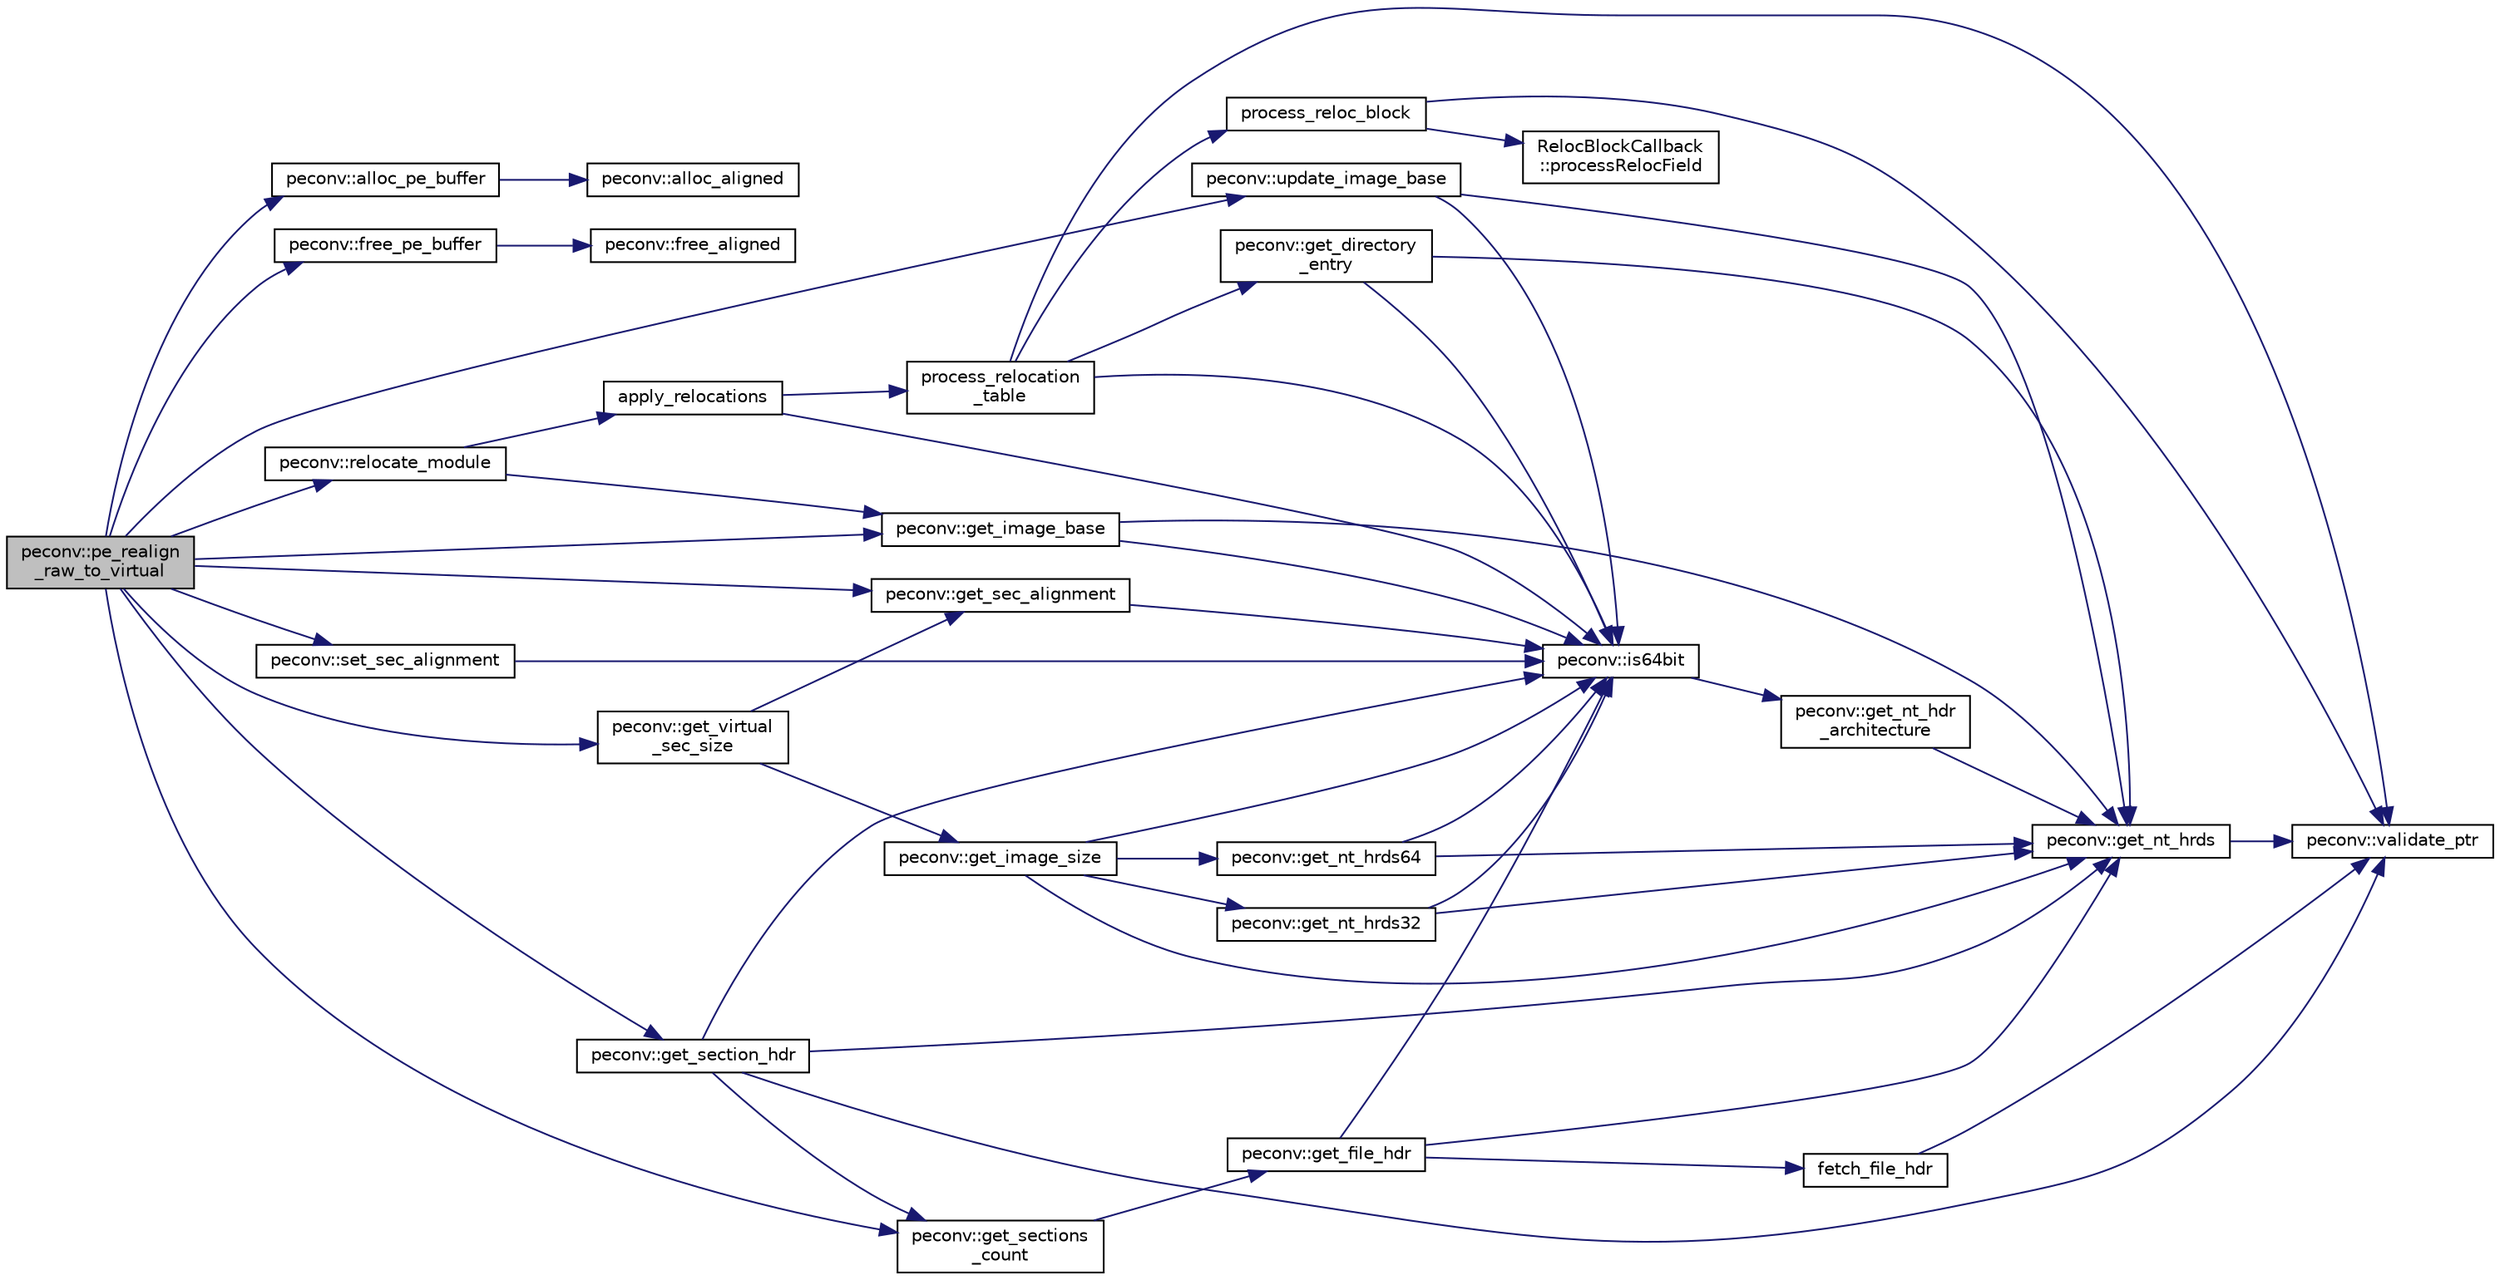 digraph "peconv::pe_realign_raw_to_virtual"
{
 // LATEX_PDF_SIZE
  edge [fontname="Helvetica",fontsize="10",labelfontname="Helvetica",labelfontsize="10"];
  node [fontname="Helvetica",fontsize="10",shape=record];
  rankdir="LR";
  Node1 [label="peconv::pe_realign\l_raw_to_virtual",height=0.2,width=0.4,color="black", fillcolor="grey75", style="filled", fontcolor="black",tooltip=" "];
  Node1 -> Node2 [color="midnightblue",fontsize="10",style="solid",fontname="Helvetica"];
  Node2 [label="peconv::alloc_pe_buffer",height=0.2,width=0.4,color="black", fillcolor="white", style="filled",URL="$namespacepeconv.html#a92647f207ca261ca38ff516943501dd1",tooltip=" "];
  Node2 -> Node3 [color="midnightblue",fontsize="10",style="solid",fontname="Helvetica"];
  Node3 [label="peconv::alloc_aligned",height=0.2,width=0.4,color="black", fillcolor="white", style="filled",URL="$namespacepeconv.html#a3df24248b3c8c9be64db51a405486923",tooltip=" "];
  Node1 -> Node4 [color="midnightblue",fontsize="10",style="solid",fontname="Helvetica"];
  Node4 [label="peconv::free_pe_buffer",height=0.2,width=0.4,color="black", fillcolor="white", style="filled",URL="$namespacepeconv.html#a839f04fa06f311e3270a4305421ad35f",tooltip=" "];
  Node4 -> Node5 [color="midnightblue",fontsize="10",style="solid",fontname="Helvetica"];
  Node5 [label="peconv::free_aligned",height=0.2,width=0.4,color="black", fillcolor="white", style="filled",URL="$namespacepeconv.html#a0e37c28aa6d21070a623054c52126531",tooltip=" "];
  Node1 -> Node6 [color="midnightblue",fontsize="10",style="solid",fontname="Helvetica"];
  Node6 [label="peconv::get_image_base",height=0.2,width=0.4,color="black", fillcolor="white", style="filled",URL="$namespacepeconv.html#a413347caca570436e87a5dedc988660d",tooltip=" "];
  Node6 -> Node7 [color="midnightblue",fontsize="10",style="solid",fontname="Helvetica"];
  Node7 [label="peconv::get_nt_hrds",height=0.2,width=0.4,color="black", fillcolor="white", style="filled",URL="$namespacepeconv.html#a69b35d1e381950218ac4f2bc3c9846fe",tooltip=" "];
  Node7 -> Node8 [color="midnightblue",fontsize="10",style="solid",fontname="Helvetica"];
  Node8 [label="peconv::validate_ptr",height=0.2,width=0.4,color="black", fillcolor="white", style="filled",URL="$namespacepeconv.html#a02f2984cee1eddb5e883917f2c231016",tooltip=" "];
  Node6 -> Node9 [color="midnightblue",fontsize="10",style="solid",fontname="Helvetica"];
  Node9 [label="peconv::is64bit",height=0.2,width=0.4,color="black", fillcolor="white", style="filled",URL="$namespacepeconv.html#aa66eb25442292a01f9fcd0f1e4da899f",tooltip=" "];
  Node9 -> Node10 [color="midnightblue",fontsize="10",style="solid",fontname="Helvetica"];
  Node10 [label="peconv::get_nt_hdr\l_architecture",height=0.2,width=0.4,color="black", fillcolor="white", style="filled",URL="$namespacepeconv.html#a1621d9ae5ce1a3a0be6a9fa77c7bf59b",tooltip=" "];
  Node10 -> Node7 [color="midnightblue",fontsize="10",style="solid",fontname="Helvetica"];
  Node1 -> Node11 [color="midnightblue",fontsize="10",style="solid",fontname="Helvetica"];
  Node11 [label="peconv::get_sec_alignment",height=0.2,width=0.4,color="black", fillcolor="white", style="filled",URL="$namespacepeconv.html#aa040616c6dec10cb9d9f3dc9ffbcb68c",tooltip=" "];
  Node11 -> Node9 [color="midnightblue",fontsize="10",style="solid",fontname="Helvetica"];
  Node1 -> Node12 [color="midnightblue",fontsize="10",style="solid",fontname="Helvetica"];
  Node12 [label="peconv::get_section_hdr",height=0.2,width=0.4,color="black", fillcolor="white", style="filled",URL="$namespacepeconv.html#a63cc4b1dadd9eb341c2d453e65d1ef4c",tooltip=" "];
  Node12 -> Node7 [color="midnightblue",fontsize="10",style="solid",fontname="Helvetica"];
  Node12 -> Node13 [color="midnightblue",fontsize="10",style="solid",fontname="Helvetica"];
  Node13 [label="peconv::get_sections\l_count",height=0.2,width=0.4,color="black", fillcolor="white", style="filled",URL="$namespacepeconv.html#ab2271a167be8077d8ca0ab9b9bf9483f",tooltip=" "];
  Node13 -> Node14 [color="midnightblue",fontsize="10",style="solid",fontname="Helvetica"];
  Node14 [label="peconv::get_file_hdr",height=0.2,width=0.4,color="black", fillcolor="white", style="filled",URL="$namespacepeconv.html#a30c642b479e9bd27a66332b73d65cabb",tooltip=" "];
  Node14 -> Node15 [color="midnightblue",fontsize="10",style="solid",fontname="Helvetica"];
  Node15 [label="fetch_file_hdr",height=0.2,width=0.4,color="black", fillcolor="white", style="filled",URL="$pe__hdrs__helper_8cpp.html#a1de4bb4b596838882f60e7b5ebdb844c",tooltip=" "];
  Node15 -> Node8 [color="midnightblue",fontsize="10",style="solid",fontname="Helvetica"];
  Node14 -> Node7 [color="midnightblue",fontsize="10",style="solid",fontname="Helvetica"];
  Node14 -> Node9 [color="midnightblue",fontsize="10",style="solid",fontname="Helvetica"];
  Node12 -> Node9 [color="midnightblue",fontsize="10",style="solid",fontname="Helvetica"];
  Node12 -> Node8 [color="midnightblue",fontsize="10",style="solid",fontname="Helvetica"];
  Node1 -> Node13 [color="midnightblue",fontsize="10",style="solid",fontname="Helvetica"];
  Node1 -> Node16 [color="midnightblue",fontsize="10",style="solid",fontname="Helvetica"];
  Node16 [label="peconv::get_virtual\l_sec_size",height=0.2,width=0.4,color="black", fillcolor="white", style="filled",URL="$namespacepeconv.html#a2e208adcdf6990b44a9f5a09b831b554",tooltip=" "];
  Node16 -> Node17 [color="midnightblue",fontsize="10",style="solid",fontname="Helvetica"];
  Node17 [label="peconv::get_image_size",height=0.2,width=0.4,color="black", fillcolor="white", style="filled",URL="$namespacepeconv.html#a7d79bda8907a18a81aa6bd8e1c1626cb",tooltip=" "];
  Node17 -> Node7 [color="midnightblue",fontsize="10",style="solid",fontname="Helvetica"];
  Node17 -> Node18 [color="midnightblue",fontsize="10",style="solid",fontname="Helvetica"];
  Node18 [label="peconv::get_nt_hrds32",height=0.2,width=0.4,color="black", fillcolor="white", style="filled",URL="$namespacepeconv.html#a4cb70e23d3127915eee2376ecc1bac22",tooltip=" "];
  Node18 -> Node7 [color="midnightblue",fontsize="10",style="solid",fontname="Helvetica"];
  Node18 -> Node9 [color="midnightblue",fontsize="10",style="solid",fontname="Helvetica"];
  Node17 -> Node19 [color="midnightblue",fontsize="10",style="solid",fontname="Helvetica"];
  Node19 [label="peconv::get_nt_hrds64",height=0.2,width=0.4,color="black", fillcolor="white", style="filled",URL="$namespacepeconv.html#a2ec8771220bb8c4e6d82b8ee4d8eb7e1",tooltip=" "];
  Node19 -> Node7 [color="midnightblue",fontsize="10",style="solid",fontname="Helvetica"];
  Node19 -> Node9 [color="midnightblue",fontsize="10",style="solid",fontname="Helvetica"];
  Node17 -> Node9 [color="midnightblue",fontsize="10",style="solid",fontname="Helvetica"];
  Node16 -> Node11 [color="midnightblue",fontsize="10",style="solid",fontname="Helvetica"];
  Node1 -> Node20 [color="midnightblue",fontsize="10",style="solid",fontname="Helvetica"];
  Node20 [label="peconv::relocate_module",height=0.2,width=0.4,color="black", fillcolor="white", style="filled",URL="$namespacepeconv.html#ab35521cbdafa0310a0d7e9d1525beed8",tooltip=" "];
  Node20 -> Node21 [color="midnightblue",fontsize="10",style="solid",fontname="Helvetica"];
  Node21 [label="apply_relocations",height=0.2,width=0.4,color="black", fillcolor="white", style="filled",URL="$relocate_8cpp.html#a66ddf83b81ed1c6787ffb1421a4f94b5",tooltip=" "];
  Node21 -> Node9 [color="midnightblue",fontsize="10",style="solid",fontname="Helvetica"];
  Node21 -> Node22 [color="midnightblue",fontsize="10",style="solid",fontname="Helvetica"];
  Node22 [label="process_relocation\l_table",height=0.2,width=0.4,color="black", fillcolor="white", style="filled",URL="$relocate_8cpp.html#a206578e0ca77e5b4eb11b4c526dc4de8",tooltip=" "];
  Node22 -> Node23 [color="midnightblue",fontsize="10",style="solid",fontname="Helvetica"];
  Node23 [label="peconv::get_directory\l_entry",height=0.2,width=0.4,color="black", fillcolor="white", style="filled",URL="$namespacepeconv.html#ad22e135ef3600e6ebc35b809804f5b68",tooltip=" "];
  Node23 -> Node7 [color="midnightblue",fontsize="10",style="solid",fontname="Helvetica"];
  Node23 -> Node9 [color="midnightblue",fontsize="10",style="solid",fontname="Helvetica"];
  Node22 -> Node9 [color="midnightblue",fontsize="10",style="solid",fontname="Helvetica"];
  Node22 -> Node24 [color="midnightblue",fontsize="10",style="solid",fontname="Helvetica"];
  Node24 [label="process_reloc_block",height=0.2,width=0.4,color="black", fillcolor="white", style="filled",URL="$relocate_8cpp.html#a093b755c4e9d6081fda4f19ff3bc19ec",tooltip=" "];
  Node24 -> Node25 [color="midnightblue",fontsize="10",style="solid",fontname="Helvetica"];
  Node25 [label="RelocBlockCallback\l::processRelocField",height=0.2,width=0.4,color="black", fillcolor="white", style="filled",URL="$class_reloc_block_callback.html#aab7de8ef366cb44d52a2e98881d10407",tooltip=" "];
  Node24 -> Node8 [color="midnightblue",fontsize="10",style="solid",fontname="Helvetica"];
  Node22 -> Node8 [color="midnightblue",fontsize="10",style="solid",fontname="Helvetica"];
  Node20 -> Node6 [color="midnightblue",fontsize="10",style="solid",fontname="Helvetica"];
  Node1 -> Node26 [color="midnightblue",fontsize="10",style="solid",fontname="Helvetica"];
  Node26 [label="peconv::set_sec_alignment",height=0.2,width=0.4,color="black", fillcolor="white", style="filled",URL="$namespacepeconv.html#a02b851a59c1ad626a8b737b9c3d7e89c",tooltip=" "];
  Node26 -> Node9 [color="midnightblue",fontsize="10",style="solid",fontname="Helvetica"];
  Node1 -> Node27 [color="midnightblue",fontsize="10",style="solid",fontname="Helvetica"];
  Node27 [label="peconv::update_image_base",height=0.2,width=0.4,color="black", fillcolor="white", style="filled",URL="$namespacepeconv.html#a386f3e2c4274a475f157124b5d116b36",tooltip=" "];
  Node27 -> Node7 [color="midnightblue",fontsize="10",style="solid",fontname="Helvetica"];
  Node27 -> Node9 [color="midnightblue",fontsize="10",style="solid",fontname="Helvetica"];
}
